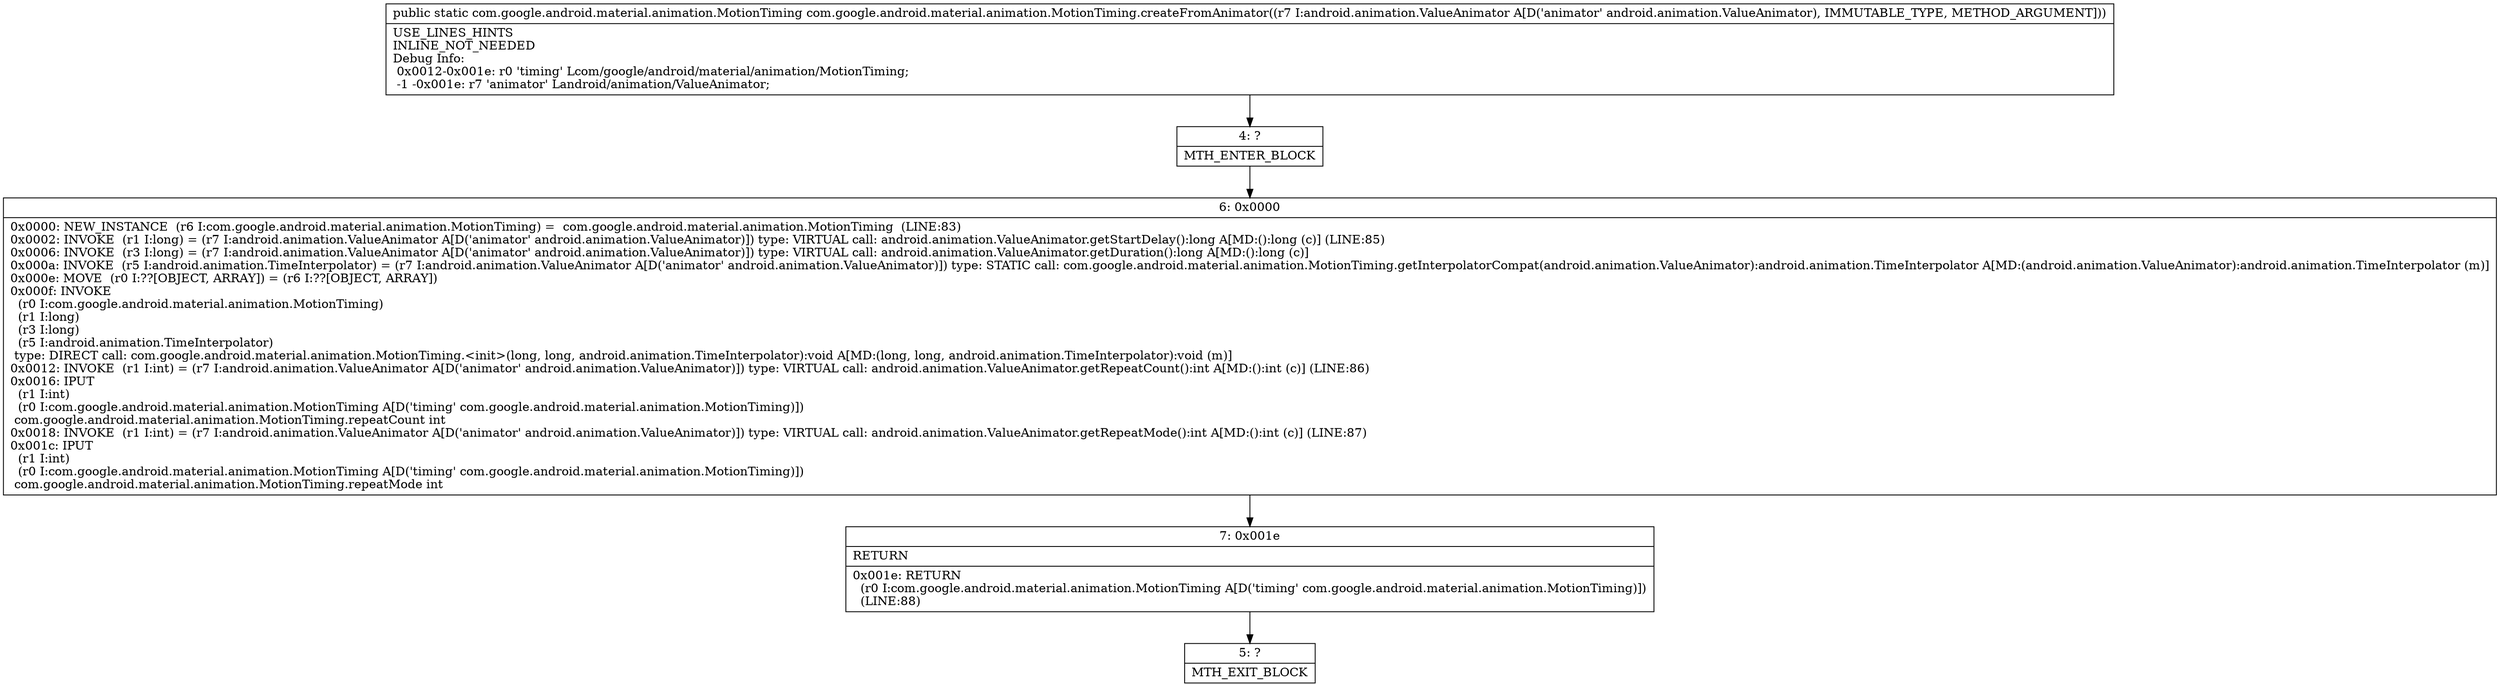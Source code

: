 digraph "CFG forcom.google.android.material.animation.MotionTiming.createFromAnimator(Landroid\/animation\/ValueAnimator;)Lcom\/google\/android\/material\/animation\/MotionTiming;" {
Node_4 [shape=record,label="{4\:\ ?|MTH_ENTER_BLOCK\l}"];
Node_6 [shape=record,label="{6\:\ 0x0000|0x0000: NEW_INSTANCE  (r6 I:com.google.android.material.animation.MotionTiming) =  com.google.android.material.animation.MotionTiming  (LINE:83)\l0x0002: INVOKE  (r1 I:long) = (r7 I:android.animation.ValueAnimator A[D('animator' android.animation.ValueAnimator)]) type: VIRTUAL call: android.animation.ValueAnimator.getStartDelay():long A[MD:():long (c)] (LINE:85)\l0x0006: INVOKE  (r3 I:long) = (r7 I:android.animation.ValueAnimator A[D('animator' android.animation.ValueAnimator)]) type: VIRTUAL call: android.animation.ValueAnimator.getDuration():long A[MD:():long (c)]\l0x000a: INVOKE  (r5 I:android.animation.TimeInterpolator) = (r7 I:android.animation.ValueAnimator A[D('animator' android.animation.ValueAnimator)]) type: STATIC call: com.google.android.material.animation.MotionTiming.getInterpolatorCompat(android.animation.ValueAnimator):android.animation.TimeInterpolator A[MD:(android.animation.ValueAnimator):android.animation.TimeInterpolator (m)]\l0x000e: MOVE  (r0 I:??[OBJECT, ARRAY]) = (r6 I:??[OBJECT, ARRAY]) \l0x000f: INVOKE  \l  (r0 I:com.google.android.material.animation.MotionTiming)\l  (r1 I:long)\l  (r3 I:long)\l  (r5 I:android.animation.TimeInterpolator)\l type: DIRECT call: com.google.android.material.animation.MotionTiming.\<init\>(long, long, android.animation.TimeInterpolator):void A[MD:(long, long, android.animation.TimeInterpolator):void (m)]\l0x0012: INVOKE  (r1 I:int) = (r7 I:android.animation.ValueAnimator A[D('animator' android.animation.ValueAnimator)]) type: VIRTUAL call: android.animation.ValueAnimator.getRepeatCount():int A[MD:():int (c)] (LINE:86)\l0x0016: IPUT  \l  (r1 I:int)\l  (r0 I:com.google.android.material.animation.MotionTiming A[D('timing' com.google.android.material.animation.MotionTiming)])\l com.google.android.material.animation.MotionTiming.repeatCount int \l0x0018: INVOKE  (r1 I:int) = (r7 I:android.animation.ValueAnimator A[D('animator' android.animation.ValueAnimator)]) type: VIRTUAL call: android.animation.ValueAnimator.getRepeatMode():int A[MD:():int (c)] (LINE:87)\l0x001c: IPUT  \l  (r1 I:int)\l  (r0 I:com.google.android.material.animation.MotionTiming A[D('timing' com.google.android.material.animation.MotionTiming)])\l com.google.android.material.animation.MotionTiming.repeatMode int \l}"];
Node_7 [shape=record,label="{7\:\ 0x001e|RETURN\l|0x001e: RETURN  \l  (r0 I:com.google.android.material.animation.MotionTiming A[D('timing' com.google.android.material.animation.MotionTiming)])\l  (LINE:88)\l}"];
Node_5 [shape=record,label="{5\:\ ?|MTH_EXIT_BLOCK\l}"];
MethodNode[shape=record,label="{public static com.google.android.material.animation.MotionTiming com.google.android.material.animation.MotionTiming.createFromAnimator((r7 I:android.animation.ValueAnimator A[D('animator' android.animation.ValueAnimator), IMMUTABLE_TYPE, METHOD_ARGUMENT]))  | USE_LINES_HINTS\lINLINE_NOT_NEEDED\lDebug Info:\l  0x0012\-0x001e: r0 'timing' Lcom\/google\/android\/material\/animation\/MotionTiming;\l  \-1 \-0x001e: r7 'animator' Landroid\/animation\/ValueAnimator;\l}"];
MethodNode -> Node_4;Node_4 -> Node_6;
Node_6 -> Node_7;
Node_7 -> Node_5;
}

